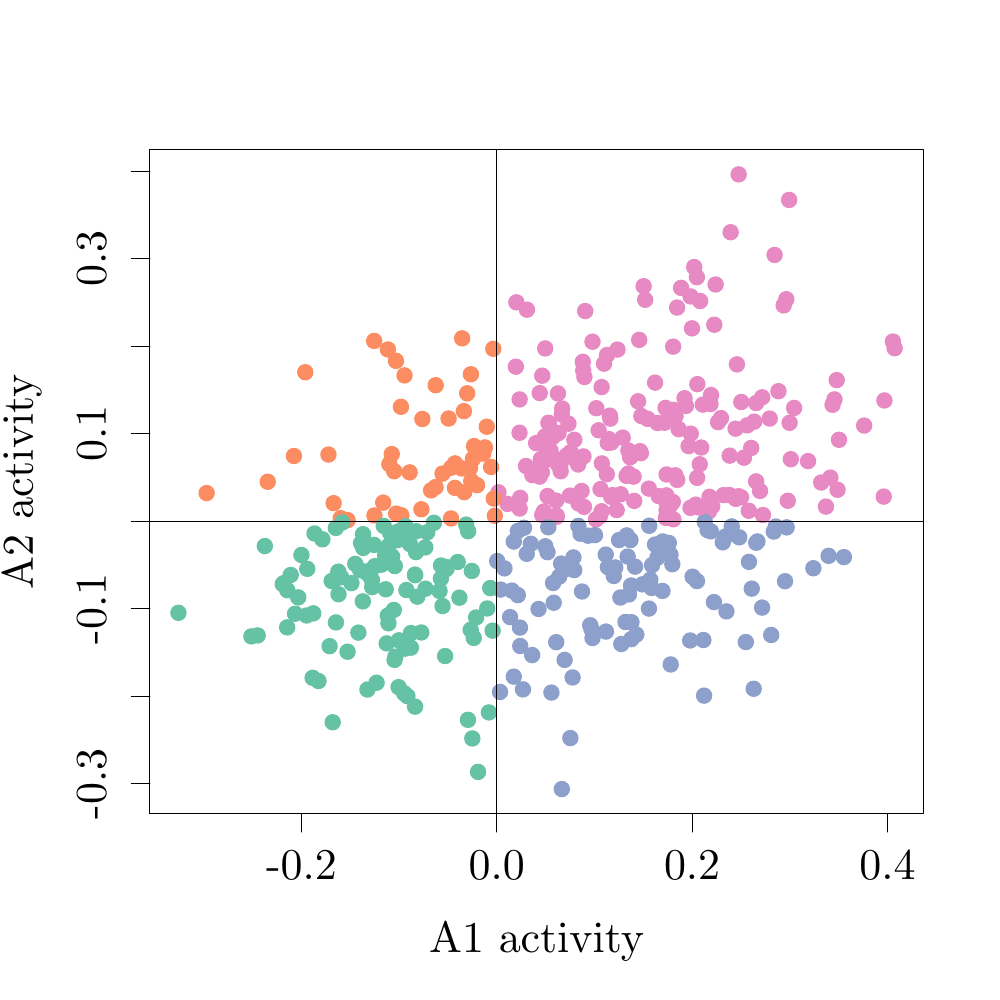 % Created by tikzDevice version 0.8.1 on 2015-03-21 14:29:48
% !TEX encoding = UTF-8 Unicode
\documentclass[11pt]{memoir}
\nonstopmode

\usepackage{tikz}

\usepackage[active,tightpage,psfixbb]{preview}

\PreviewEnvironment{pgfpicture}

\setlength\PreviewBorder{0pt}

\usepackage{amsmath}
\newcommand{\SweaveOpts}[1]{}  % do not interfere with LaTeX
\newcommand{\SweaveInput}[1]{} % because they are not real TeX commands
\newcommand{\Sexpr}[1]{}       % will only be parsed by R


\usepackage{geometry}
\usepackage{amsmath}
\usepackage{lscape}
\geometry{verbose,tmargin=2.5cm,bmargin=2.5cm,lmargin=2.5cm,rmargin=2.5cm}


\begin{document}

\begin{tikzpicture}[x=1pt,y=1pt]
\definecolor{fillColor}{RGB}{255,255,255}
\path[use as bounding box,fill=fillColor,fill opacity=0.00] (0,0) rectangle (361.35,361.35);
\begin{scope}
\path[clip] ( 54.12, 67.32) rectangle (333.63,307.23);
\definecolor{fillColor}{RGB}{231,138,195}

\path[fill=fillColor] (240.62,174.20) circle (  2.97);
\definecolor{fillColor}{RGB}{102,194,165}

\path[fill=fillColor] (152.23,132.80) circle (  2.97);
\definecolor{fillColor}{RGB}{231,138,195}

\path[fill=fillColor] (275.41,217.77) circle (  2.97);

\path[fill=fillColor] (195.02,219.31) circle (  2.97);
\definecolor{fillColor}{RGB}{102,194,165}

\path[fill=fillColor] (133.60,155.14) circle (  2.97);
\definecolor{fillColor}{RGB}{141,160,203}

\path[fill=fillColor] (229.94,132.05) circle (  2.97);
\definecolor{fillColor}{RGB}{231,138,195}

\path[fill=fillColor] (252.86,193.60) circle (  2.97);

\path[fill=fillColor] (300.84,215.08) circle (  2.97);
\definecolor{fillColor}{RGB}{141,160,203}

\path[fill=fillColor] (200.08,143.55) circle (  2.97);

\path[fill=fillColor] (271.64,148.64) circle (  2.97);
\definecolor{fillColor}{RGB}{231,138,195}

\path[fill=fillColor] (247.85,214.65) circle (  2.97);

\path[fill=fillColor] (195.81,190.67) circle (  2.97);
\definecolor{fillColor}{RGB}{102,194,165}

\path[fill=fillColor] (176.05,141.48) circle (  2.97);
\definecolor{fillColor}{RGB}{252,141,98}

\path[fill=fillColor] (159.91,190.22) circle (  2.97);
\definecolor{fillColor}{RGB}{141,160,203}

\path[fill=fillColor] (180.89,148.31) circle (  2.97);
\definecolor{fillColor}{RGB}{231,138,195}

\path[fill=fillColor] (323.28,235.52) circle (  2.97);
\definecolor{fillColor}{RGB}{252,141,98}

\path[fill=fillColor] (169.83,192.17) circle (  2.97);
\definecolor{fillColor}{RGB}{231,138,195}

\path[fill=fillColor] (256.93,218.60) circle (  2.97);

\path[fill=fillColor] (265.87,181.08) circle (  2.97);
\definecolor{fillColor}{RGB}{141,160,203}

\path[fill=fillColor] (206.91,116.55) circle (  2.97);

\path[fill=fillColor] (209.76,168.49) circle (  2.97);
\definecolor{fillColor}{RGB}{231,138,195}

\path[fill=fillColor] (206.21,197.97) circle (  2.97);

\path[fill=fillColor] (201.63,193.54) circle (  2.97);

\path[fill=fillColor] (249.61,204.64) circle (  2.97);
\definecolor{fillColor}{RGB}{252,141,98}

\path[fill=fillColor] (174.60,197.44) circle (  2.97);
\definecolor{fillColor}{RGB}{141,160,203}

\path[fill=fillColor] (212.52,167.78) circle (  2.97);

\path[fill=fillColor] (199.26,111.08) circle (  2.97);
\definecolor{fillColor}{RGB}{231,138,195}

\path[fill=fillColor] (220.90,201.43) circle (  2.97);
\definecolor{fillColor}{RGB}{141,160,203}

\path[fill=fillColor] (229.48,156.59) circle (  2.97);
\definecolor{fillColor}{RGB}{102,194,165}

\path[fill=fillColor] (170.08,133.77) circle (  2.97);
\definecolor{fillColor}{RGB}{141,160,203}

\path[fill=fillColor] (242.28,160.92) circle (  2.97);
\definecolor{fillColor}{RGB}{231,138,195}

\path[fill=fillColor] (261.47,182.44) circle (  2.97);
\definecolor{fillColor}{RGB}{141,160,203}

\path[fill=fillColor] (254.16,130.08) circle (  2.97);

\path[fill=fillColor] (187.89,134.57) circle (  2.97);
\definecolor{fillColor}{RGB}{102,194,165}

\path[fill=fillColor] (144.14,129.97) circle (  2.97);
\definecolor{fillColor}{RGB}{231,138,195}

\path[fill=fillColor] (260.52,210.27) circle (  2.97);

\path[fill=fillColor] (250.05,242.70) circle (  2.97);

\path[fill=fillColor] (249.49,177.83) circle (  2.97);

\path[fill=fillColor] (291.99,194.73) circle (  2.97);
\definecolor{fillColor}{RGB}{252,141,98}

\path[fill=fillColor] (140.69,193.61) circle (  2.97);

\path[fill=fillColor] (135.21,238.16) circle (  2.97);
\definecolor{fillColor}{RGB}{141,160,203}

\path[fill=fillColor] (207.50,155.34) circle (  2.97);
\definecolor{fillColor}{RGB}{231,138,195}

\path[fill=fillColor] (258.58,258.55) circle (  2.97);

\path[fill=fillColor] (244.72,187.93) circle (  2.97);

\path[fill=fillColor] (296.73,186.98) circle (  2.97);

\path[fill=fillColor] (263.67,196.70) circle (  2.97);
\definecolor{fillColor}{RGB}{252,141,98}

\path[fill=fillColor] (172.39,186.03) circle (  2.97);
\definecolor{fillColor}{RGB}{102,194,165}

\path[fill=fillColor] (116.49,166.47) circle (  2.97);

\path[fill=fillColor] (121.35,170.58) circle (  2.97);

\path[fill=fillColor] (142.29,140.95) circle (  2.97);
\definecolor{fillColor}{RGB}{231,138,195}

\path[fill=fillColor] (197.86,182.12) circle (  2.97);
\definecolor{fillColor}{RGB}{102,194,165}

\path[fill=fillColor] (135.48,156.77) circle (  2.97);
\definecolor{fillColor}{RGB}{252,141,98}

\path[fill=fillColor] (125.60,173.41) circle (  2.97);
\definecolor{fillColor}{RGB}{102,194,165}

\path[fill=fillColor] (134.50,149.20) circle (  2.97);
\definecolor{fillColor}{RGB}{231,138,195}

\path[fill=fillColor] (266.28,229.68) circle (  2.97);
\definecolor{fillColor}{RGB}{252,141,98}

\path[fill=fillColor] (178.25,235.30) circle (  2.97);
\definecolor{fillColor}{RGB}{141,160,203}

\path[fill=fillColor] (184.96,147.94) circle (  2.97);
\definecolor{fillColor}{RGB}{231,138,195}

\path[fill=fillColor] (279.90,269.22) circle (  2.97);

\path[fill=fillColor] (210.75,227.45) circle (  2.97);
\definecolor{fillColor}{RGB}{252,141,98}

\path[fill=fillColor] (170.16,226.11) circle (  2.97);
\definecolor{fillColor}{RGB}{231,138,195}

\path[fill=fillColor] (198.94,198.55) circle (  2.97);

\path[fill=fillColor] (187.98,181.44) circle (  2.97);

\path[fill=fillColor] (225.00,203.21) circle (  2.97);

\path[fill=fillColor] (275.70,175.25) circle (  2.97);
\definecolor{fillColor}{RGB}{141,160,203}

\path[fill=fillColor] (256.86,169.36) circle (  2.97);
\definecolor{fillColor}{RGB}{102,194,165}

\path[fill=fillColor] (121.39,136.44) circle (  2.97);
\definecolor{fillColor}{RGB}{231,138,195}

\path[fill=fillColor] (207.18,196.05) circle (  2.97);
\definecolor{fillColor}{RGB}{102,194,165}

\path[fill=fillColor] (172.74, 82.43) circle (  2.97);

\path[fill=fillColor] (128.37,157.59) circle (  2.97);

\path[fill=fillColor] ( 64.47,139.91) circle (  2.97);
\definecolor{fillColor}{RGB}{252,141,98}

\path[fill=fillColor] (166.99,239.10) circle (  2.97);
\definecolor{fillColor}{RGB}{231,138,195}

\path[fill=fillColor] (196.93,203.63) circle (  2.97);
\definecolor{fillColor}{RGB}{102,194,165}

\path[fill=fillColor] (132.77,112.19) circle (  2.97);
\definecolor{fillColor}{RGB}{252,141,98}

\path[fill=fillColor] (143.09,230.95) circle (  2.97);
\definecolor{fillColor}{RGB}{231,138,195}

\path[fill=fillColor] (201.13,175.04) circle (  2.97);

\path[fill=fillColor] (258.11,244.01) circle (  2.97);
\definecolor{fillColor}{RGB}{102,194,165}

\path[fill=fillColor] (134.38,151.81) circle (  2.97);
\definecolor{fillColor}{RGB}{231,138,195}

\path[fill=fillColor] (256.19,176.57) circle (  2.97);

\path[fill=fillColor] (251.82,261.19) circle (  2.97);

\path[fill=fillColor] (249.55,254.23) circle (  2.97);

\path[fill=fillColor] (298.45,178.28) circle (  2.97);
\definecolor{fillColor}{RGB}{141,160,203}

\path[fill=fillColor] (264.40,171.13) circle (  2.97);

\path[fill=fillColor] (267.12,167.18) circle (  2.97);
\definecolor{fillColor}{RGB}{102,194,165}

\path[fill=fillColor] (169.15,169.39) circle (  2.97);
\definecolor{fillColor}{RGB}{231,138,195}

\path[fill=fillColor] (198.34,208.40) circle (  2.97);

\path[fill=fillColor] (203.00,211.57) circle (  2.97);

\path[fill=fillColor] (223.11,235.03) circle (  2.97);
\definecolor{fillColor}{RGB}{252,141,98}

\path[fill=fillColor] (141.56,197.26) circle (  2.97);
\definecolor{fillColor}{RGB}{231,138,195}

\path[fill=fillColor] (196.52,176.53) circle (  2.97);
\definecolor{fillColor}{RGB}{141,160,203}

\path[fill=fillColor] (194.61,141.30) circle (  2.97);
\definecolor{fillColor}{RGB}{231,138,195}

\path[fill=fillColor] (200.94,180.46) circle (  2.97);
\definecolor{fillColor}{RGB}{252,141,98}

\path[fill=fillColor] (175.22,199.67) circle (  2.97);
\definecolor{fillColor}{RGB}{231,138,195}

\path[fill=fillColor] (226.41,189.39) circle (  2.97);
\definecolor{fillColor}{RGB}{102,194,165}

\path[fill=fillColor] (154.39,169.00) circle (  2.97);

\path[fill=fillColor] (170.67, 94.51) circle (  2.97);
\definecolor{fillColor}{RGB}{231,138,195}

\path[fill=fillColor] (220.09,202.64) circle (  2.97);

\path[fill=fillColor] (222.84,177.04) circle (  2.97);
\definecolor{fillColor}{RGB}{252,141,98}

\path[fill=fillColor] (145.03,175.15) circle (  2.97);
\definecolor{fillColor}{RGB}{231,138,195}

\path[fill=fillColor] (256.39,181.82) circle (  2.97);
\definecolor{fillColor}{RGB}{102,194,165}

\path[fill=fillColor] (131.11,144.05) circle (  2.97);
\definecolor{fillColor}{RGB}{252,141,98}

\path[fill=fillColor] (143.16,175.74) circle (  2.97);
\definecolor{fillColor}{RGB}{231,138,195}

\path[fill=fillColor] (274.63,183.95) circle (  2.97);

\path[fill=fillColor] (285.32,208.57) circle (  2.97);
\definecolor{fillColor}{RGB}{102,194,165}

\path[fill=fillColor] (123.26,152.76) circle (  2.97);
\definecolor{fillColor}{RGB}{252,141,98}

\path[fill=fillColor] (166.87,192.07) circle (  2.97);
\definecolor{fillColor}{RGB}{141,160,203}

\path[fill=fillColor] (257.97,143.79) circle (  2.97);

\path[fill=fillColor] (249.40,129.91) circle (  2.97);
\definecolor{fillColor}{RGB}{231,138,195}

\path[fill=fillColor] (243.34,213.26) circle (  2.97);
\definecolor{fillColor}{RGB}{252,141,98}

\path[fill=fillColor] (148.02,190.66) circle (  2.97);
\definecolor{fillColor}{RGB}{231,138,195}

\path[fill=fillColor] (230.57,216.33) circle (  2.97);

\path[fill=fillColor] (240.49,213.94) circle (  2.97);

\path[fill=fillColor] (301.53,217.03) circle (  2.97);

\path[fill=fillColor] (233.12,253.02) circle (  2.97);
\definecolor{fillColor}{RGB}{252,141,98}

\path[fill=fillColor] (167.63,212.79) circle (  2.97);

\path[fill=fillColor] (171.30,200.16) circle (  2.97);
\definecolor{fillColor}{RGB}{141,160,203}

\path[fill=fillColor] (221.80,153.22) circle (  2.97);
\definecolor{fillColor}{RGB}{252,141,98}

\path[fill=fillColor] (135.30,175.08) circle (  2.97);
\definecolor{fillColor}{RGB}{231,138,195}

\path[fill=fillColor] (244.12,211.01) circle (  2.97);
\definecolor{fillColor}{RGB}{141,160,203}

\path[fill=fillColor] (185.66,165.65) circle (  2.97);
\definecolor{fillColor}{RGB}{231,138,195}

\path[fill=fillColor] (285.76,195.42) circle (  2.97);

\path[fill=fillColor] (198.18,208.58) circle (  2.97);

\path[fill=fillColor] (251.90,188.69) circle (  2.97);
\definecolor{fillColor}{RGB}{141,160,203}

\path[fill=fillColor] (204.02,122.90) circle (  2.97);
\definecolor{fillColor}{RGB}{231,138,195}

\path[fill=fillColor] (250.85,264.85) circle (  2.97);
\definecolor{fillColor}{RGB}{102,194,165}

\path[fill=fillColor] (146.86,148.14) circle (  2.97);
\definecolor{fillColor}{RGB}{231,138,195}

\path[fill=fillColor] (240.17,208.59) circle (  2.97);

\path[fill=fillColor] (219.37,233.08) circle (  2.97);

\path[fill=fillColor] (202.60,191.05) circle (  2.97);
\definecolor{fillColor}{RGB}{102,194,165}

\path[fill=fillColor] ( 93.12,131.74) circle (  2.97);

\path[fill=fillColor] (142.66,156.81) circle (  2.97);
\definecolor{fillColor}{RGB}{141,160,203}

\path[fill=fillColor] (279.60,169.27) circle (  2.97);
\definecolor{fillColor}{RGB}{231,138,195}

\path[fill=fillColor] (284.13,253.23) circle (  2.97);

\path[fill=fillColor] (253.38,199.63) circle (  2.97);

\path[fill=fillColor] (269.99,207.64) circle (  2.97);

\path[fill=fillColor] (196.65,200.68) circle (  2.97);

\path[fill=fillColor] (271.45,199.48) circle (  2.97);

\path[fill=fillColor] (264.02,277.43) circle (  2.97);
\definecolor{fillColor}{RGB}{102,194,165}

\path[fill=fillColor] (136.09,114.65) circle (  2.97);
\definecolor{fillColor}{RGB}{141,160,203}

\path[fill=fillColor] (187.14,169.53) circle (  2.97);

\path[fill=fillColor] (202.76,157.70) circle (  2.97);
\definecolor{fillColor}{RGB}{231,138,195}

\path[fill=fillColor] (312.26,207.57) circle (  2.97);
\definecolor{fillColor}{RGB}{102,194,165}

\path[fill=fillColor] (150.39,169.38) circle (  2.97);
\definecolor{fillColor}{RGB}{141,160,203}

\path[fill=fillColor] (232.14,150.20) circle (  2.97);

\path[fill=fillColor] (254.42,109.98) circle (  2.97);

\path[fill=fillColor] (184.32,138.36) circle (  2.97);

\path[fill=fillColor] (241.68,165.16) circle (  2.97);
\definecolor{fillColor}{RGB}{231,138,195}

\path[fill=fillColor] (204.69,196.71) circle (  2.97);
\definecolor{fillColor}{RGB}{141,160,203}

\path[fill=fillColor] (269.49,129.35) circle (  2.97);

\path[fill=fillColor] (235.60,157.11) circle (  2.97);
\definecolor{fillColor}{RGB}{252,141,98}

\path[fill=fillColor] (157.39,185.33) circle (  2.97);
\definecolor{fillColor}{RGB}{231,138,195}

\path[fill=fillColor] (187.77,217.01) circle (  2.97);

\path[fill=fillColor] (220.38,211.15) circle (  2.97);
\definecolor{fillColor}{RGB}{141,160,203}

\path[fill=fillColor] (261.19,165.38) circle (  2.97);
\definecolor{fillColor}{RGB}{231,138,195}

\path[fill=fillColor] (220.55,210.07) circle (  2.97);
\definecolor{fillColor}{RGB}{141,160,203}

\path[fill=fillColor] (219.66,156.43) circle (  2.97);
\definecolor{fillColor}{RGB}{252,141,98}

\path[fill=fillColor] (177.46,192.59) circle (  2.97);
\definecolor{fillColor}{RGB}{141,160,203}

\path[fill=fillColor] (203.01, 76.21) circle (  2.97);
\definecolor{fillColor}{RGB}{231,138,195}

\path[fill=fillColor] (244.66,250.21) circle (  2.97);

\path[fill=fillColor] (246.10,257.33) circle (  2.97);

\path[fill=fillColor] (210.83,196.41) circle (  2.97);
\definecolor{fillColor}{RGB}{252,141,98}

\path[fill=fillColor] (118.69,197.09) circle (  2.97);
\definecolor{fillColor}{RGB}{231,138,195}

\path[fill=fillColor] (210.16,183.93) circle (  2.97);

\path[fill=fillColor] (201.82,204.87) circle (  2.97);
\definecolor{fillColor}{RGB}{102,194,165}

\path[fill=fillColor] (149.96,153.72) circle (  2.97);
\definecolor{fillColor}{RGB}{141,160,203}

\path[fill=fillColor] (214.11,130.80) circle (  2.97);
\definecolor{fillColor}{RGB}{231,138,195}

\path[fill=fillColor] (195.43,195.42) circle (  2.97);
\definecolor{fillColor}{RGB}{102,194,165}

\path[fill=fillColor] (161.24,156.46) circle (  2.97);
\definecolor{fillColor}{RGB}{231,138,195}

\path[fill=fillColor] (193.83,191.59) circle (  2.97);
\definecolor{fillColor}{RGB}{252,141,98}

\path[fill=fillColor] (163.04,192.33) circle (  2.97);

\path[fill=fillColor] (164.38,185.05) circle (  2.97);
\definecolor{fillColor}{RGB}{141,160,203}

\path[fill=fillColor] (187.98,127.92) circle (  2.97);
\definecolor{fillColor}{RGB}{231,138,195}

\path[fill=fillColor] (273.22,187.40) circle (  2.97);
\definecolor{fillColor}{RGB}{102,194,165}

\path[fill=fillColor] (102.55,150.64) circle (  2.97);
\definecolor{fillColor}{RGB}{252,141,98}

\path[fill=fillColor] (152.62,209.95) circle (  2.97);
\definecolor{fillColor}{RGB}{231,138,195}

\path[fill=fillColor] (215.36,173.67) circle (  2.97);

\path[fill=fillColor] (196.54,194.71) circle (  2.97);
\definecolor{fillColor}{RGB}{102,194,165}

\path[fill=fillColor] (160.84,124.29) circle (  2.97);
\definecolor{fillColor}{RGB}{231,138,195}

\path[fill=fillColor] (266.92,298.34) circle (  2.97);
\definecolor{fillColor}{RGB}{141,160,203}

\path[fill=fillColor] (227.25,146.53) circle (  2.97);
\definecolor{fillColor}{RGB}{102,194,165}

\path[fill=fillColor] (159.91,142.35) circle (  2.97);
\definecolor{fillColor}{RGB}{231,138,195}

\path[fill=fillColor] (205.92,182.25) circle (  2.97);

\path[fill=fillColor] (251.43,179.01) circle (  2.97);

\path[fill=fillColor] (196.29,175.59) circle (  2.97);

\path[fill=fillColor] (240.86,176.93) circle (  2.97);
\definecolor{fillColor}{RGB}{141,160,203}

\path[fill=fillColor] (241.17,163.73) circle (  2.97);

\path[fill=fillColor] (179.66,158.63) circle (  2.97);
\definecolor{fillColor}{RGB}{231,138,195}

\path[fill=fillColor] (268.84,195.97) circle (  2.97);
\definecolor{fillColor}{RGB}{141,160,203}

\path[fill=fillColor] (224.18,145.44) circle (  2.97);

\path[fill=fillColor] (227.82,166.22) circle (  2.97);
\definecolor{fillColor}{RGB}{102,194,165}

\path[fill=fillColor] (112.96,116.42) circle (  2.97);
\definecolor{fillColor}{RGB}{231,138,195}

\path[fill=fillColor] (251.98,222.53) circle (  2.97);

\path[fill=fillColor] (203.15,213.72) circle (  2.97);
\definecolor{fillColor}{RGB}{252,141,98}

\path[fill=fillColor] (157.43,222.15) circle (  2.97);
\definecolor{fillColor}{RGB}{231,138,195}

\path[fill=fillColor] (211.01,178.20) circle (  2.97);
\definecolor{fillColor}{RGB}{141,160,203}

\path[fill=fillColor] (272.35,112.46) circle (  2.97);
\definecolor{fillColor}{RGB}{252,141,98}

\path[fill=fillColor] (164.42,193.91) circle (  2.97);
\definecolor{fillColor}{RGB}{102,194,165}

\path[fill=fillColor] (120.40,151.39) circle (  2.97);
\definecolor{fillColor}{RGB}{231,138,195}

\path[fill=fillColor] (217.40,221.47) circle (  2.97);
\definecolor{fillColor}{RGB}{102,194,165}

\path[fill=fillColor] (113.19,139.71) circle (  2.97);
\definecolor{fillColor}{RGB}{252,141,98}

\path[fill=fillColor] (106.21,196.58) circle (  2.97);
\definecolor{fillColor}{RGB}{231,138,195}

\path[fill=fillColor] (186.40,228.85) circle (  2.97);

\path[fill=fillColor] (202.52,193.47) circle (  2.97);

\path[fill=fillColor] (245.24,206.27) circle (  2.97);

\path[fill=fillColor] (237.60,208.51) circle (  2.97);

\path[fill=fillColor] (219.62,201.31) circle (  2.97);

\path[fill=fillColor] (217.41,176.60) circle (  2.97);

\path[fill=fillColor] (187.77,177.59) circle (  2.97);

\path[fill=fillColor] (180.14,183.43) circle (  2.97);

\path[fill=fillColor] (216.32,205.87) circle (  2.97);
\definecolor{fillColor}{RGB}{102,194,165}

\path[fill=fillColor] (110.77,138.94) circle (  2.97);

\path[fill=fillColor] (103.81,148.07) circle (  2.97);

\path[fill=fillColor] (122.25,154.78) circle (  2.97);
\definecolor{fillColor}{RGB}{141,160,203}

\path[fill=fillColor] (222.32,156.31) circle (  2.97);
\definecolor{fillColor}{RGB}{102,194,165}

\path[fill=fillColor] (170.49,155.04) circle (  2.97);

\path[fill=fillColor] (127.00,150.65) circle (  2.97);
\definecolor{fillColor}{RGB}{141,160,203}

\path[fill=fillColor] (242.36,121.25) circle (  2.97);
\definecolor{fillColor}{RGB}{252,141,98}

\path[fill=fillColor] (142.44,191.08) circle (  2.97);
\definecolor{fillColor}{RGB}{102,194,165}

\path[fill=fillColor] (153.68,163.56) circle (  2.97);
\definecolor{fillColor}{RGB}{231,138,195}

\path[fill=fillColor] (208.23,194.98) circle (  2.97);

\path[fill=fillColor] (208.92,193.50) circle (  2.97);
\definecolor{fillColor}{RGB}{141,160,203}

\path[fill=fillColor] (189.36,170.64) circle (  2.97);
\definecolor{fillColor}{RGB}{102,194,165}

\path[fill=fillColor] (120.22,100.36) circle (  2.97);
\definecolor{fillColor}{RGB}{231,138,195}

\path[fill=fillColor] (283.18,251.00) circle (  2.97);
\definecolor{fillColor}{RGB}{141,160,203}

\path[fill=fillColor] (262.50,140.43) circle (  2.97);
\definecolor{fillColor}{RGB}{231,138,195}

\path[fill=fillColor] (242.07,178.54) circle (  2.97);
\definecolor{fillColor}{RGB}{102,194,165}

\path[fill=fillColor] (122.32,146.64) circle (  2.97);
\definecolor{fillColor}{RGB}{141,160,203}

\path[fill=fillColor] (239.48,165.69) circle (  2.97);
\definecolor{fillColor}{RGB}{102,194,165}

\path[fill=fillColor] (135.16,164.44) circle (  2.97);

\path[fill=fillColor] (153.75,148.62) circle (  2.97);
\definecolor{fillColor}{RGB}{231,138,195}

\path[fill=fillColor] (266.86,182.04) circle (  2.97);

\path[fill=fillColor] (199.83,203.54) circle (  2.97);
\definecolor{fillColor}{RGB}{141,160,203}

\path[fill=fillColor] (250.26,152.95) circle (  2.97);
\definecolor{fillColor}{RGB}{231,138,195}

\path[fill=fillColor] (319.34,181.90) circle (  2.97);
\definecolor{fillColor}{RGB}{102,194,165}

\path[fill=fillColor] (149.99,106.01) circle (  2.97);
\definecolor{fillColor}{RGB}{141,160,203}

\path[fill=fillColor] (204.61,155.76) circle (  2.97);
\definecolor{fillColor}{RGB}{102,194,165}

\path[fill=fillColor] (146.78,129.05) circle (  2.97);
\definecolor{fillColor}{RGB}{141,160,203}

\path[fill=fillColor] (234.58,171.36) circle (  2.97);
\definecolor{fillColor}{RGB}{231,138,195}

\path[fill=fillColor] (209.05,179.44) circle (  2.97);
\definecolor{fillColor}{RGB}{141,160,203}

\path[fill=fillColor] (200.99,129.30) circle (  2.97);
\definecolor{fillColor}{RGB}{231,138,195}

\path[fill=fillColor] (300.06,188.76) circle (  2.97);

\path[fill=fillColor] (240.83,180.01) circle (  2.97);

\path[fill=fillColor] (231.27,198.32) circle (  2.97);
\definecolor{fillColor}{RGB}{141,160,203}

\path[fill=fillColor] (262.15,167.49) circle (  2.97);

\path[fill=fillColor] (299.41,160.49) circle (  2.97);
\definecolor{fillColor}{RGB}{231,138,195}

\path[fill=fillColor] (211.46,248.96) circle (  2.97);
\definecolor{fillColor}{RGB}{141,160,203}

\path[fill=fillColor] (185.66,116.84) circle (  2.97);
\definecolor{fillColor}{RGB}{102,194,165}

\path[fill=fillColor] (150.01,153.50) circle (  2.97);
\definecolor{fillColor}{RGB}{231,138,195}

\path[fill=fillColor] (257.36,178.41) circle (  2.97);

\path[fill=fillColor] (285.15,289.10) circle (  2.97);
\definecolor{fillColor}{RGB}{141,160,203}

\path[fill=fillColor] (213.72,134.01) circle (  2.97);
\definecolor{fillColor}{RGB}{231,138,195}

\path[fill=fillColor] (201.79,195.11) circle (  2.97);

\path[fill=fillColor] (236.70,223.08) circle (  2.97);

\path[fill=fillColor] (186.58,252.11) circle (  2.97);
\definecolor{fillColor}{RGB}{102,194,165}

\path[fill=fillColor] (150.81,145.73) circle (  2.97);
\definecolor{fillColor}{RGB}{231,138,195}

\path[fill=fillColor] (195.94,175.25) circle (  2.97);
\definecolor{fillColor}{RGB}{102,194,165}

\path[fill=fillColor] (139.15,160.72) circle (  2.97);

\path[fill=fillColor] (141.69,160.26) circle (  2.97);

\path[fill=fillColor] (139.38,148.41) circle (  2.97);
\definecolor{fillColor}{RGB}{141,160,203}

\path[fill=fillColor] (218.97,133.14) circle (  2.97);

\path[fill=fillColor] (190.34,161.23) circle (  2.97);
\definecolor{fillColor}{RGB}{102,194,165}

\path[fill=fillColor] (103.77,134.65) circle (  2.97);
\definecolor{fillColor}{RGB}{141,160,203}

\path[fill=fillColor] (254.66,172.79) circle (  2.97);

\path[fill=fillColor] (218.88,160.95) circle (  2.97);
\definecolor{fillColor}{RGB}{252,141,98}

\path[fill=fillColor] (138.48,179.72) circle (  2.97);
\definecolor{fillColor}{RGB}{102,194,165}

\path[fill=fillColor] (178.02,133.47) circle (  2.97);
\definecolor{fillColor}{RGB}{252,141,98}

\path[fill=fillColor] (168.81,219.22) circle (  2.97);
\definecolor{fillColor}{RGB}{141,160,203}

\path[fill=fillColor] (234.99,151.89) circle (  2.97);
\definecolor{fillColor}{RGB}{231,138,195}

\path[fill=fillColor] (231.74,211.02) circle (  2.97);

\path[fill=fillColor] (210.59,230.59) circle (  2.97);

\path[fill=fillColor] (227.08,190.27) circle (  2.97);

\path[fill=fillColor] (201.19,174.65) circle (  2.97);
\definecolor{fillColor}{RGB}{102,194,165}

\path[fill=fillColor] (161.30,155.74) circle (  2.97);

\path[fill=fillColor] (144.02,113.05) circle (  2.97);
\definecolor{fillColor}{RGB}{141,160,203}

\path[fill=fillColor] (270.63,158.31) circle (  2.97);
\definecolor{fillColor}{RGB}{231,138,195}

\path[fill=fillColor] (221.29,182.43) circle (  2.97);
\definecolor{fillColor}{RGB}{141,160,203}

\path[fill=fillColor] (202.07,152.98) circle (  2.97);
\definecolor{fillColor}{RGB}{252,141,98}

\path[fill=fillColor] (162.10,210.11) circle (  2.97);
\definecolor{fillColor}{RGB}{231,138,195}

\path[fill=fillColor] (216.74,174.76) circle (  2.97);
\definecolor{fillColor}{RGB}{102,194,165}

\path[fill=fillColor] (159.36,157.01) circle (  2.97);
\definecolor{fillColor}{RGB}{231,138,195}

\path[fill=fillColor] (303.16,202.43) circle (  2.97);

\path[fill=fillColor] (211.17,225.13) circle (  2.97);

\path[fill=fillColor] (286.96,213.94) circle (  2.97);
\definecolor{fillColor}{RGB}{102,194,165}

\path[fill=fillColor] (165.39,158.27) circle (  2.97);
\definecolor{fillColor}{RGB}{231,138,195}

\path[fill=fillColor] (263.58,182.46) circle (  2.97);
\definecolor{fillColor}{RGB}{102,194,165}

\path[fill=fillColor] (148.46,127.31) circle (  2.97);

\path[fill=fillColor] (102.16,150.28) circle (  2.97);
\definecolor{fillColor}{RGB}{141,160,203}

\path[fill=fillColor] (234.49,141.44) circle (  2.97);
\definecolor{fillColor}{RGB}{231,138,195}

\path[fill=fillColor] (227.07,198.56) circle (  2.97);

\path[fill=fillColor] (259.48,208.81) circle (  2.97);

\path[fill=fillColor] (247.36,217.45) circle (  2.97);
\definecolor{fillColor}{RGB}{102,194,165}

\path[fill=fillColor] (148.49,132.60) circle (  2.97);
\definecolor{fillColor}{RGB}{141,160,203}

\path[fill=fillColor] (226.79,160.24) circle (  2.97);
\definecolor{fillColor}{RGB}{102,194,165}

\path[fill=fillColor] (113.64,168.57) circle (  2.97);
\definecolor{fillColor}{RGB}{231,138,195}

\path[fill=fillColor] (214.10,237.87) circle (  2.97);
\definecolor{fillColor}{RGB}{102,194,165}

\path[fill=fillColor] (119.85,151.42) circle (  2.97);
\definecolor{fillColor}{RGB}{231,138,195}

\path[fill=fillColor] (252.65,177.95) circle (  2.97);
\definecolor{fillColor}{RGB}{141,160,203}

\path[fill=fillColor] (237.55,159.83) circle (  2.97);
\definecolor{fillColor}{RGB}{102,194,165}

\path[fill=fillColor] (147.82,167.54) circle (  2.97);
\definecolor{fillColor}{RGB}{231,138,195}

\path[fill=fillColor] (302.35,224.00) circle (  2.97);
\definecolor{fillColor}{RGB}{102,194,165}

\path[fill=fillColor] ( 95.70,164.03) circle (  2.97);
\definecolor{fillColor}{RGB}{231,138,195}

\path[fill=fillColor] (278.13,210.10) circle (  2.97);
\definecolor{fillColor}{RGB}{252,141,98}

\path[fill=fillColor] (110.31,226.84) circle (  2.97);
\definecolor{fillColor}{RGB}{141,160,203}

\path[fill=fillColor] (228.17,136.51) circle (  2.97);

\path[fill=fillColor] (228.05,149.79) circle (  2.97);
\definecolor{fillColor}{RGB}{231,138,195}

\path[fill=fillColor] (248.83,200.16) circle (  2.97);

\path[fill=fillColor] (319.58,216.65) circle (  2.97);
\definecolor{fillColor}{RGB}{141,160,203}

\path[fill=fillColor] (213.27,135.42) circle (  2.97);

\path[fill=fillColor] (235.44,148.90) circle (  2.97);
\definecolor{fillColor}{RGB}{102,194,165}

\path[fill=fillColor] (140.13,138.90) circle (  2.97);
\definecolor{fillColor}{RGB}{231,138,195}

\path[fill=fillColor] (281.29,219.99) circle (  2.97);
\definecolor{fillColor}{RGB}{102,194,165}

\path[fill=fillColor] (177.14,148.84) circle (  2.97);
\definecolor{fillColor}{RGB}{141,160,203}

\path[fill=fillColor] (188.97,112.24) circle (  2.97);

\path[fill=fillColor] (275.38,141.80) circle (  2.97);
\definecolor{fillColor}{RGB}{231,138,195}

\path[fill=fillColor] (284.67,180.40) circle (  2.97);
\definecolor{fillColor}{RGB}{102,194,165}

\path[fill=fillColor] (142.86,124.07) circle (  2.97);
\definecolor{fillColor}{RGB}{141,160,203}

\path[fill=fillColor] (192.29,124.64) circle (  2.97);

\path[fill=fillColor] (215.01,167.99) circle (  2.97);

\path[fill=fillColor] (197.04,163.95) circle (  2.97);
\definecolor{fillColor}{RGB}{102,194,165}

\path[fill=fillColor] (159.32,152.31) circle (  2.97);

\path[fill=fillColor] (133.02,153.91) circle (  2.97);

\path[fill=fillColor] (176.67,103.92) circle (  2.97);
\definecolor{fillColor}{RGB}{141,160,203}

\path[fill=fillColor] (242.94,157.47) circle (  2.97);
\definecolor{fillColor}{RGB}{102,194,165}

\path[fill=fillColor] (119.10,127.86) circle (  2.97);
\definecolor{fillColor}{RGB}{141,160,203}

\path[fill=fillColor] (304.93,160.04) circle (  2.97);
\definecolor{fillColor}{RGB}{231,138,195}

\path[fill=fillColor] (217.00,184.60) circle (  2.97);
\definecolor{fillColor}{RGB}{141,160,203}

\path[fill=fillColor] (293.91,156.02) circle (  2.97);
\definecolor{fillColor}{RGB}{102,194,165}

\path[fill=fillColor] (130.17,155.26) circle (  2.97);

\path[fill=fillColor] (147.21,109.80) circle (  2.97);
\definecolor{fillColor}{RGB}{141,160,203}

\path[fill=fillColor] (180.69,111.32) circle (  2.97);
\definecolor{fillColor}{RGB}{231,138,195}

\path[fill=fillColor] (322.65,237.94) circle (  2.97);
\definecolor{fillColor}{RGB}{102,194,165}

\path[fill=fillColor] (172.04,138.23) circle (  2.97);
\definecolor{fillColor}{RGB}{141,160,203}

\path[fill=fillColor] (251.84,151.38) circle (  2.97);
\definecolor{fillColor}{RGB}{252,141,98}

\path[fill=fillColor] (140.16,235.07) circle (  2.97);

\path[fill=fillColor] (178.82,174.98) circle (  2.97);
\definecolor{fillColor}{RGB}{231,138,195}

\path[fill=fillColor] (244.06,189.59) circle (  2.97);
\definecolor{fillColor}{RGB}{141,160,203}

\path[fill=fillColor] (236.70,164.59) circle (  2.97);

\path[fill=fillColor] (223.69,166.21) circle (  2.97);

\path[fill=fillColor] (226.03,136.59) circle (  2.97);

\path[fill=fillColor] (273.69,165.70) circle (  2.97);
\definecolor{fillColor}{RGB}{231,138,195}

\path[fill=fillColor] (273.25,215.71) circle (  2.97);

\path[fill=fillColor] (193.05,191.24) circle (  2.97);
\definecolor{fillColor}{RGB}{141,160,203}

\path[fill=fillColor] (198.13,170.84) circle (  2.97);
\definecolor{fillColor}{RGB}{231,138,195}

\path[fill=fillColor] (224.30,182.74) circle (  2.97);

\path[fill=fillColor] (253.95,215.13) circle (  2.97);
\definecolor{fillColor}{RGB}{141,160,203}

\path[fill=fillColor] (239.38,147.81) circle (  2.97);
\definecolor{fillColor}{RGB}{102,194,165}

\path[fill=fillColor] (158.84,147.79) circle (  2.97);
\definecolor{fillColor}{RGB}{231,138,195}

\path[fill=fillColor] (238.04,182.08) circle (  2.97);
\definecolor{fillColor}{RGB}{141,160,203}

\path[fill=fillColor] (207.20,159.92) circle (  2.97);

\path[fill=fillColor] (283.67,151.34) circle (  2.97);

\path[fill=fillColor] (280.32,171.06) circle (  2.97);
\definecolor{fillColor}{RGB}{231,138,195}

\path[fill=fillColor] (197.00,235.44) circle (  2.97);
\definecolor{fillColor}{RGB}{102,194,165}

\path[fill=fillColor] (142.58,122.90) circle (  2.97);
\definecolor{fillColor}{RGB}{231,138,195}

\path[fill=fillColor] (183.42,179.25) circle (  2.97);

\path[fill=fillColor] (215.48,213.84) circle (  2.97);

\path[fill=fillColor] (201.62,219.19) circle (  2.97);
\definecolor{fillColor}{RGB}{102,194,165}

\path[fill=fillColor] (137.82,157.30) circle (  2.97);
\definecolor{fillColor}{RGB}{252,141,98}

\path[fill=fillColor] (170.91,195.58) circle (  2.97);
\definecolor{fillColor}{RGB}{231,138,195}

\path[fill=fillColor] (193.73,201.22) circle (  2.97);
\definecolor{fillColor}{RGB}{102,194,165}

\path[fill=fillColor] (140.46,164.18) circle (  2.97);

\path[fill=fillColor] (140.37,136.14) circle (  2.97);
\definecolor{fillColor}{RGB}{141,160,203}

\path[fill=fillColor] (284.26,170.78) circle (  2.97);
\definecolor{fillColor}{RGB}{252,141,98}

\path[fill=fillColor] (178.44,181.18) circle (  2.97);
\definecolor{fillColor}{RGB}{231,138,195}

\path[fill=fillColor] (240.87,189.88) circle (  2.97);
\definecolor{fillColor}{RGB}{252,141,98}

\path[fill=fillColor] (120.56,179.52) circle (  2.97);
\definecolor{fillColor}{RGB}{102,194,165}

\path[fill=fillColor] (171.18,130.83) circle (  2.97);
\definecolor{fillColor}{RGB}{252,141,98}

\path[fill=fillColor] (123.12,174.11) circle (  2.97);
\definecolor{fillColor}{RGB}{231,138,195}

\path[fill=fillColor] (243.24,236.09) circle (  2.97);

\path[fill=fillColor] (219.26,190.00) circle (  2.97);
\definecolor{fillColor}{RGB}{141,160,203}

\path[fill=fillColor] (210.31,147.62) circle (  2.97);
\definecolor{fillColor}{RGB}{102,194,165}

\path[fill=fillColor] (143.62,166.19) circle (  2.97);
\definecolor{fillColor}{RGB}{141,160,203}

\path[fill=fillColor] (278.66,131.90) circle (  2.97);
\definecolor{fillColor}{RGB}{231,138,195}

\path[fill=fillColor] (243.32,173.70) circle (  2.97);
\definecolor{fillColor}{RGB}{102,194,165}

\path[fill=fillColor] (148.12,164.75) circle (  2.97);
\definecolor{fillColor}{RGB}{252,141,98}

\path[fill=fillColor] ( 74.67,183.18) circle (  2.97);
\definecolor{fillColor}{RGB}{141,160,203}

\path[fill=fillColor] (197.84,161.81) circle (  2.97);
\definecolor{fillColor}{RGB}{231,138,195}

\path[fill=fillColor] (207.53,202.45) circle (  2.97);

\path[fill=fillColor] (190.08,192.96) circle (  2.97);

\path[fill=fillColor] (265.79,206.44) circle (  2.97);
\definecolor{fillColor}{RGB}{102,194,165}

\path[fill=fillColor] (168.46,171.78) circle (  2.97);
\definecolor{fillColor}{RGB}{231,138,195}

\path[fill=fillColor] (302.65,184.37) circle (  2.97);
\definecolor{fillColor}{RGB}{141,160,203}

\path[fill=fillColor] (208.99,171.33) circle (  2.97);
\definecolor{fillColor}{RGB}{231,138,195}

\path[fill=fillColor] (270.57,176.79) circle (  2.97);

\path[fill=fillColor] (252.99,252.57) circle (  2.97);
\definecolor{fillColor}{RGB}{102,194,165}

\path[fill=fillColor] (107.76,145.49) circle (  2.97);

\path[fill=fillColor] (150.33,161.85) circle (  2.97);

\path[fill=fillColor] (125.59,125.85) circle (  2.97);

\path[fill=fillColor] ( 90.85,131.39) circle (  2.97);
\definecolor{fillColor}{RGB}{141,160,203}

\path[fill=fillColor] (273.26,165.23) circle (  2.97);
\definecolor{fillColor}{RGB}{231,138,195}

\path[fill=fillColor] (196.96,202.97) circle (  2.97);
\definecolor{fillColor}{RGB}{102,194,165}

\path[fill=fillColor] (146.38,126.96) circle (  2.97);

\path[fill=fillColor] (146.53,171.20) circle (  2.97);

\path[fill=fillColor] (131.19,168.32) circle (  2.97);
\definecolor{fillColor}{RGB}{141,160,203}

\path[fill=fillColor] (255.69,169.76) circle (  2.97);
\definecolor{fillColor}{RGB}{231,138,195}

\path[fill=fillColor] (217.48,193.89) circle (  2.97);
\definecolor{fillColor}{RGB}{141,160,203}

\path[fill=fillColor] (224.51,128.64) circle (  2.97);
\definecolor{fillColor}{RGB}{231,138,195}

\path[fill=fillColor] (228.95,189.12) circle (  2.97);

\path[fill=fillColor] (256.74,215.35) circle (  2.97);
\definecolor{fillColor}{RGB}{141,160,203}

\path[fill=fillColor] (228.12,130.39) circle (  2.97);

\path[fill=fillColor] (187.11,146.30) circle (  2.97);

\path[fill=fillColor] (182.28,155.97) circle (  2.97);
\definecolor{fillColor}{RGB}{102,194,165}

\path[fill=fillColor] (123.66,172.55) circle (  2.97);

\path[fill=fillColor] (115.09,115.27) circle (  2.97);

\path[fill=fillColor] (139.73,128.86) circle (  2.97);
\definecolor{fillColor}{RGB}{252,141,98}

\path[fill=fillColor] (170.28,187.57) circle (  2.97);
\definecolor{fillColor}{RGB}{231,138,195}

\path[fill=fillColor] (187.73,204.97) circle (  2.97);

\path[fill=fillColor] (231.58,197.60) circle (  2.97);
\definecolor{fillColor}{RGB}{102,194,165}

\path[fill=fillColor] (130.47,165.05) circle (  2.97);

\path[fill=fillColor] (129.50,132.75) circle (  2.97);
\definecolor{fillColor}{RGB}{141,160,203}

\path[fill=fillColor] (206.10, 94.65) circle (  2.97);
\definecolor{fillColor}{RGB}{102,194,165}

\path[fill=fillColor] (105.05,153.58) circle (  2.97);

\path[fill=fillColor] (111.03,155.80) circle (  2.97);
\definecolor{fillColor}{RGB}{231,138,195}

\path[fill=fillColor] (227.71,196.09) circle (  2.97);
\definecolor{fillColor}{RGB}{102,194,165}

\path[fill=fillColor] (143.99,169.34) circle (  2.97);
\definecolor{fillColor}{RGB}{141,160,203}

\path[fill=fillColor] (199.86,150.68) circle (  2.97);
\definecolor{fillColor}{RGB}{102,194,165}

\path[fill=fillColor] (108.91,160.81) circle (  2.97);

\path[fill=fillColor] (138.69,171.29) circle (  2.97);
\definecolor{fillColor}{RGB}{252,141,98}

\path[fill=fillColor] (152.27,177.32) circle (  2.97);
\definecolor{fillColor}{RGB}{231,138,195}

\path[fill=fillColor] (192.37,189.68) circle (  2.97);
\definecolor{fillColor}{RGB}{252,141,98}

\path[fill=fillColor] (144.88,214.35) circle (  2.97);
\definecolor{fillColor}{RGB}{231,138,195}

\path[fill=fillColor] (194.97,189.12) circle (  2.97);

\path[fill=fillColor] (272.52,208.98) circle (  2.97);
\definecolor{fillColor}{RGB}{252,141,98}

\path[fill=fillColor] (146.18,225.70) circle (  2.97);
\definecolor{fillColor}{RGB}{102,194,165}

\path[fill=fillColor] (140.99,168.73) circle (  2.97);
\definecolor{fillColor}{RGB}{231,138,195}

\path[fill=fillColor] (229.17,180.35) circle (  2.97);
\definecolor{fillColor}{RGB}{102,194,165}

\path[fill=fillColor] (166.00,145.38) circle (  2.97);

\path[fill=fillColor] (131.25,163.36) circle (  2.97);
\definecolor{fillColor}{RGB}{231,138,195}

\path[fill=fillColor] (243.13,179.98) circle (  2.97);
\definecolor{fillColor}{RGB}{252,141,98}

\path[fill=fillColor] ( 96.74,187.27) circle (  2.97);

\path[fill=fillColor] (155.77,184.16) circle (  2.97);

\path[fill=fillColor] (162.98,174.00) circle (  2.97);
\definecolor{fillColor}{RGB}{231,138,195}

\path[fill=fillColor] (240.78,182.34) circle (  2.97);

\path[fill=fillColor] (195.94,225.59) circle (  2.97);

\path[fill=fillColor] (220.85,181.83) circle (  2.97);

\path[fill=fillColor] (234.44,184.78) circle (  2.97);
\definecolor{fillColor}{RGB}{141,160,203}

\path[fill=fillColor] (191.79,164.85) circle (  2.97);
\definecolor{fillColor}{RGB}{231,138,195}

\path[fill=fillColor] (218.26,229.94) circle (  2.97);

\path[fill=fillColor] (205.41,208.23) circle (  2.97);
\definecolor{fillColor}{RGB}{102,194,165}

\path[fill=fillColor] (146.03,110.85) circle (  2.97);
\definecolor{fillColor}{RGB}{141,160,203}

\path[fill=fillColor] (226.47,167.88) circle (  2.97);
\definecolor{fillColor}{RGB}{231,138,195}

\path[fill=fillColor] (234.04,209.99) circle (  2.97);
\definecolor{fillColor}{RGB}{252,141,98}

\path[fill=fillColor] (175.90,207.16) circle (  2.97);
\definecolor{fillColor}{RGB}{231,138,195}

\path[fill=fillColor] (267.77,181.66) circle (  2.97);

\path[fill=fillColor] (230.96,238.54) circle (  2.97);
\definecolor{fillColor}{RGB}{102,194,165}

\path[fill=fillColor] (156.79,172.44) circle (  2.97);
\definecolor{fillColor}{RGB}{231,138,195}

\path[fill=fillColor] (267.86,216.08) circle (  2.97);
\definecolor{fillColor}{RGB}{102,194,165}

\path[fill=fillColor] (106.62,139.58) circle (  2.97);
\definecolor{fillColor}{RGB}{231,138,195}

\path[fill=fillColor] (232.58,257.93) circle (  2.97);
\definecolor{fillColor}{RGB}{252,141,98}

\path[fill=fillColor] (167.74,183.51) circle (  2.97);
\definecolor{fillColor}{RGB}{231,138,195}

\path[fill=fillColor] (190.41,249.44) circle (  2.97);
\definecolor{fillColor}{RGB}{102,194,165}

\path[fill=fillColor] (169.10,101.24) circle (  2.97);
\end{scope}
\begin{scope}
\path[clip] (  0.00,  0.00) rectangle (361.35,361.35);
\definecolor{drawColor}{RGB}{0,0,0}

\path[draw=drawColor,line width= 0.4pt,line join=round,line cap=round] (108.93, 67.32) -- (320.67, 67.32);

\path[draw=drawColor,line width= 0.4pt,line join=round,line cap=round] (108.93, 67.32) -- (108.93, 60.72);

\path[draw=drawColor,line width= 0.4pt,line join=round,line cap=round] (179.51, 67.32) -- (179.51, 60.72);

\path[draw=drawColor,line width= 0.4pt,line join=round,line cap=round] (250.09, 67.32) -- (250.09, 60.72);

\path[draw=drawColor,line width= 0.4pt,line join=round,line cap=round] (320.67, 67.32) -- (320.67, 60.72);

\node[text=drawColor,anchor=base,inner sep=0pt, outer sep=0pt, scale=  1.45] at (108.93, 43.56) {-0.2};

\node[text=drawColor,anchor=base,inner sep=0pt, outer sep=0pt, scale=  1.45] at (179.51, 43.56) {0.0};

\node[text=drawColor,anchor=base,inner sep=0pt, outer sep=0pt, scale=  1.45] at (250.09, 43.56) {0.2};

\node[text=drawColor,anchor=base,inner sep=0pt, outer sep=0pt, scale=  1.45] at (320.67, 43.56) {0.4};

\path[draw=drawColor,line width= 0.4pt,line join=round,line cap=round] ( 54.12, 78.14) -- ( 54.12,299.53);

\path[draw=drawColor,line width= 0.4pt,line join=round,line cap=round] ( 54.12, 78.14) -- ( 47.52, 78.14);

\path[draw=drawColor,line width= 0.4pt,line join=round,line cap=round] ( 54.12,109.77) -- ( 47.52,109.77);

\path[draw=drawColor,line width= 0.4pt,line join=round,line cap=round] ( 54.12,141.40) -- ( 47.52,141.40);

\path[draw=drawColor,line width= 0.4pt,line join=round,line cap=round] ( 54.12,173.02) -- ( 47.52,173.02);

\path[draw=drawColor,line width= 0.4pt,line join=round,line cap=round] ( 54.12,204.65) -- ( 47.52,204.65);

\path[draw=drawColor,line width= 0.4pt,line join=round,line cap=round] ( 54.12,236.28) -- ( 47.52,236.28);

\path[draw=drawColor,line width= 0.4pt,line join=round,line cap=round] ( 54.12,267.90) -- ( 47.52,267.90);

\path[draw=drawColor,line width= 0.4pt,line join=round,line cap=round] ( 54.12,299.53) -- ( 47.52,299.53);

\node[text=drawColor,rotate= 90.00,anchor=base,inner sep=0pt, outer sep=0pt, scale=  1.45] at ( 38.28, 78.14) {-0.3};

\node[text=drawColor,rotate= 90.00,anchor=base,inner sep=0pt, outer sep=0pt, scale=  1.45] at ( 38.28,141.40) {-0.1};

\node[text=drawColor,rotate= 90.00,anchor=base,inner sep=0pt, outer sep=0pt, scale=  1.45] at ( 38.28,204.65) {0.1};

\node[text=drawColor,rotate= 90.00,anchor=base,inner sep=0pt, outer sep=0pt, scale=  1.45] at ( 38.28,267.90) {0.3};

\path[draw=drawColor,line width= 0.4pt,line join=round,line cap=round] ( 54.12, 67.32) --
	(333.63, 67.32) --
	(333.63,307.23) --
	( 54.12,307.23) --
	( 54.12, 67.32);
\end{scope}
\begin{scope}
\path[clip] (  0.00,  0.00) rectangle (361.35,361.35);
\definecolor{drawColor}{RGB}{0,0,0}

\node[text=drawColor,anchor=base,inner sep=0pt, outer sep=0pt, scale=  1.45] at (193.87, 17.16) {A1 activity};

\node[text=drawColor,rotate= 90.00,anchor=base,inner sep=0pt, outer sep=0pt, scale=  1.45] at ( 11.88,187.27) {A2 activity};
\end{scope}
\begin{scope}
\path[clip] ( 54.12, 67.32) rectangle (333.63,307.23);
\definecolor{drawColor}{RGB}{0,0,0}

\path[draw=drawColor,line width= 0.4pt,line join=round,line cap=round] ( 54.12,173.02) -- (333.63,173.02);

\path[draw=drawColor,line width= 0.4pt,line join=round,line cap=round] (179.51, 67.32) -- (179.51,307.23);
\end{scope}
\end{tikzpicture}

\end{document}
